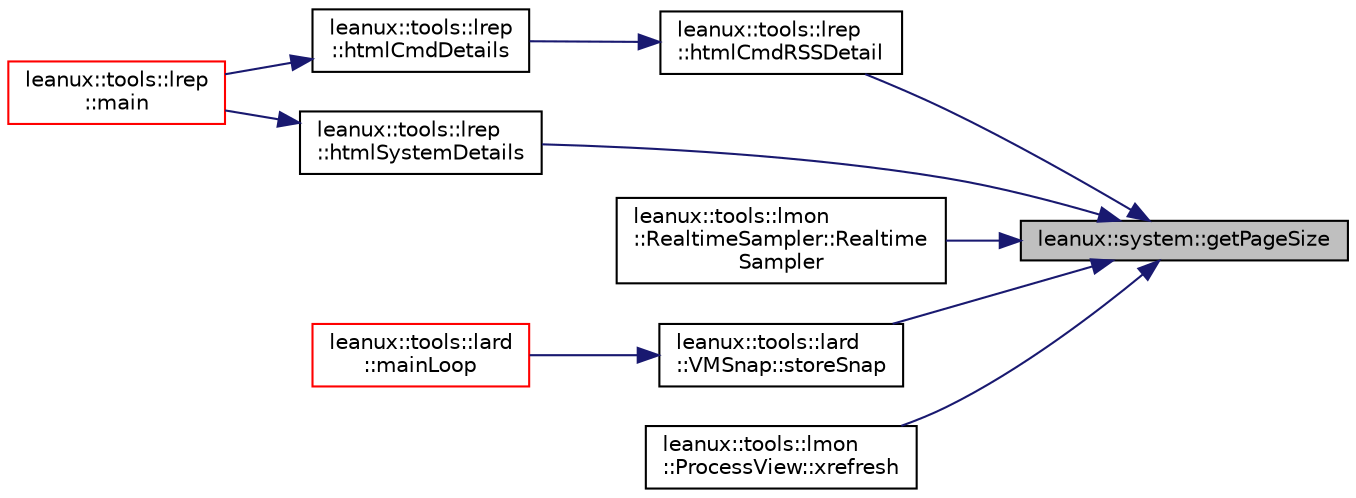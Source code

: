 digraph "leanux::system::getPageSize"
{
 // LATEX_PDF_SIZE
  bgcolor="transparent";
  edge [fontname="Helvetica",fontsize="10",labelfontname="Helvetica",labelfontsize="10"];
  node [fontname="Helvetica",fontsize="10",shape=record];
  rankdir="RL";
  Node1 [label="leanux::system::getPageSize",height=0.2,width=0.4,color="black", fillcolor="grey75", style="filled", fontcolor="black",tooltip="Get the system page size."];
  Node1 -> Node2 [dir="back",color="midnightblue",fontsize="10",style="solid",fontname="Helvetica"];
  Node2 [label="leanux::tools::lrep\l::htmlCmdRSSDetail",height=0.2,width=0.4,color="black",URL="$namespaceleanux_1_1tools_1_1lrep.html#a9434a7f41a9aef0ce48a762267da8797",tooltip=" "];
  Node2 -> Node3 [dir="back",color="midnightblue",fontsize="10",style="solid",fontname="Helvetica"];
  Node3 [label="leanux::tools::lrep\l::htmlCmdDetails",height=0.2,width=0.4,color="black",URL="$namespaceleanux_1_1tools_1_1lrep.html#a62c03f9d98087191a6d6473c7384fa74",tooltip=" "];
  Node3 -> Node4 [dir="back",color="midnightblue",fontsize="10",style="solid",fontname="Helvetica"];
  Node4 [label="leanux::tools::lrep\l::main",height=0.2,width=0.4,color="red",URL="$namespaceleanux_1_1tools_1_1lrep.html#aa0e1422d8d75831ea3801ffa728bf436",tooltip=" "];
  Node1 -> Node6 [dir="back",color="midnightblue",fontsize="10",style="solid",fontname="Helvetica"];
  Node6 [label="leanux::tools::lrep\l::htmlSystemDetails",height=0.2,width=0.4,color="black",URL="$namespaceleanux_1_1tools_1_1lrep.html#aa664245209dbbb081139c961a4c6d878",tooltip="generate system details html."];
  Node6 -> Node4 [dir="back",color="midnightblue",fontsize="10",style="solid",fontname="Helvetica"];
  Node1 -> Node7 [dir="back",color="midnightblue",fontsize="10",style="solid",fontname="Helvetica"];
  Node7 [label="leanux::tools::lmon\l::RealtimeSampler::Realtime\lSampler",height=0.2,width=0.4,color="black",URL="$classleanux_1_1tools_1_1lmon_1_1RealtimeSampler.html#a792fec91ecc8ca43919fbab7e89cd840",tooltip="Constructor."];
  Node1 -> Node8 [dir="back",color="midnightblue",fontsize="10",style="solid",fontname="Helvetica"];
  Node8 [label="leanux::tools::lard\l::VMSnap::storeSnap",height=0.2,width=0.4,color="black",URL="$classleanux_1_1tools_1_1lard_1_1VMSnap.html#ad7ebbd5cb631d19b7c1a08aeeb7e138b",tooltip=" "];
  Node8 -> Node9 [dir="back",color="midnightblue",fontsize="10",style="solid",fontname="Helvetica"];
  Node9 [label="leanux::tools::lard\l::mainLoop",height=0.2,width=0.4,color="red",URL="$namespaceleanux_1_1tools_1_1lard.html#a6de74bbef1d571bf7eb000e62900a11d",tooltip=" "];
  Node1 -> Node12 [dir="back",color="midnightblue",fontsize="10",style="solid",fontname="Helvetica"];
  Node12 [label="leanux::tools::lmon\l::ProcessView::xrefresh",height=0.2,width=0.4,color="black",URL="$classleanux_1_1tools_1_1lmon_1_1ProcessView.html#af3566e8ec176744fcd254c558de68eed",tooltip="Refresh/redraw the ProcessView."];
}
